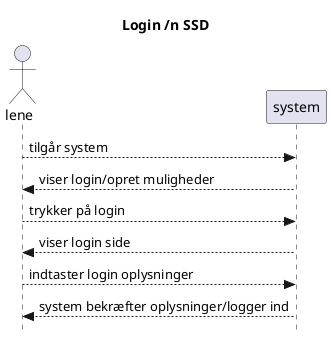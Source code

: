 @startuml Login
title Login /n SSD
skinparam style strictuml
actor lene as lene
participant system as system
lene --> system: tilgår system
lene <-- system: viser login/opret muligheder
lene --> system: trykker på login
lene <-- system: viser login side
lene --> system: indtaster login oplysninger
lene <-- system: system bekræfter oplysninger/logger ind
@enduml